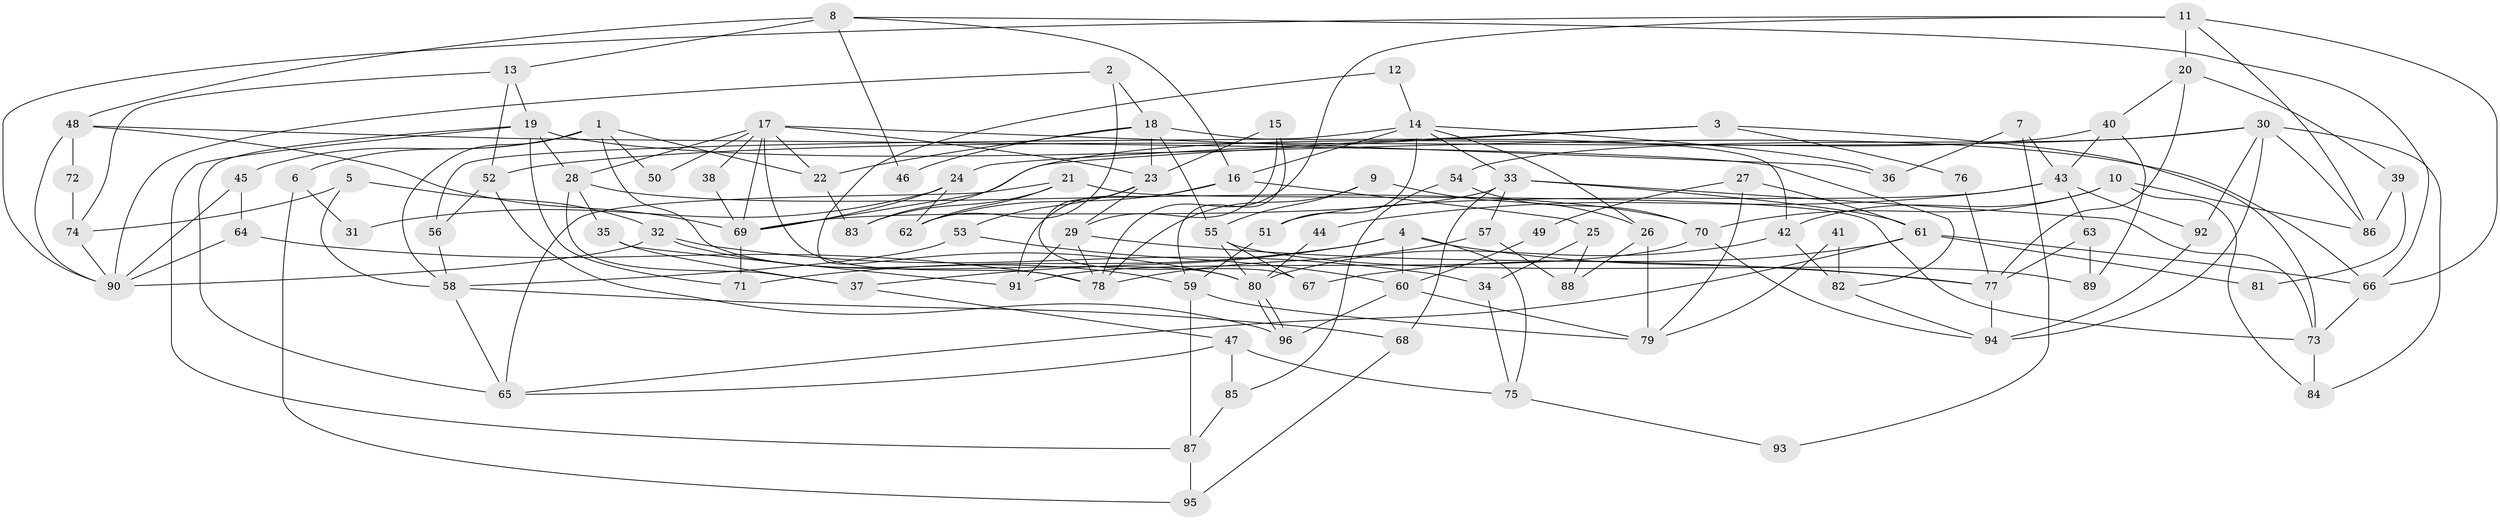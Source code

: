 // Generated by graph-tools (version 1.1) at 2025/02/03/09/25 03:02:11]
// undirected, 96 vertices, 192 edges
graph export_dot {
graph [start="1"]
  node [color=gray90,style=filled];
  1;
  2;
  3;
  4;
  5;
  6;
  7;
  8;
  9;
  10;
  11;
  12;
  13;
  14;
  15;
  16;
  17;
  18;
  19;
  20;
  21;
  22;
  23;
  24;
  25;
  26;
  27;
  28;
  29;
  30;
  31;
  32;
  33;
  34;
  35;
  36;
  37;
  38;
  39;
  40;
  41;
  42;
  43;
  44;
  45;
  46;
  47;
  48;
  49;
  50;
  51;
  52;
  53;
  54;
  55;
  56;
  57;
  58;
  59;
  60;
  61;
  62;
  63;
  64;
  65;
  66;
  67;
  68;
  69;
  70;
  71;
  72;
  73;
  74;
  75;
  76;
  77;
  78;
  79;
  80;
  81;
  82;
  83;
  84;
  85;
  86;
  87;
  88;
  89;
  90;
  91;
  92;
  93;
  94;
  95;
  96;
  1 -- 22;
  1 -- 80;
  1 -- 6;
  1 -- 45;
  1 -- 50;
  1 -- 58;
  2 -- 18;
  2 -- 90;
  2 -- 62;
  3 -- 24;
  3 -- 83;
  3 -- 73;
  3 -- 76;
  4 -- 71;
  4 -- 77;
  4 -- 37;
  4 -- 60;
  4 -- 75;
  5 -- 58;
  5 -- 74;
  5 -- 32;
  6 -- 95;
  6 -- 31;
  7 -- 36;
  7 -- 43;
  7 -- 93;
  8 -- 13;
  8 -- 66;
  8 -- 16;
  8 -- 46;
  8 -- 48;
  9 -- 55;
  9 -- 78;
  9 -- 26;
  10 -- 42;
  10 -- 70;
  10 -- 84;
  10 -- 86;
  11 -- 90;
  11 -- 86;
  11 -- 20;
  11 -- 66;
  11 -- 78;
  12 -- 80;
  12 -- 14;
  13 -- 19;
  13 -- 52;
  13 -- 74;
  14 -- 51;
  14 -- 33;
  14 -- 16;
  14 -- 26;
  14 -- 36;
  14 -- 56;
  15 -- 23;
  15 -- 29;
  15 -- 59;
  16 -- 25;
  16 -- 62;
  16 -- 91;
  17 -- 69;
  17 -- 78;
  17 -- 22;
  17 -- 23;
  17 -- 28;
  17 -- 36;
  17 -- 38;
  17 -- 50;
  18 -- 42;
  18 -- 23;
  18 -- 22;
  18 -- 46;
  18 -- 55;
  19 -- 65;
  19 -- 28;
  19 -- 66;
  19 -- 71;
  19 -- 87;
  20 -- 77;
  20 -- 39;
  20 -- 40;
  21 -- 73;
  21 -- 62;
  21 -- 65;
  21 -- 83;
  22 -- 83;
  23 -- 29;
  23 -- 53;
  23 -- 67;
  24 -- 69;
  24 -- 62;
  24 -- 31;
  25 -- 34;
  25 -- 88;
  26 -- 79;
  26 -- 88;
  27 -- 61;
  27 -- 79;
  27 -- 49;
  28 -- 37;
  28 -- 35;
  28 -- 70;
  29 -- 78;
  29 -- 77;
  29 -- 91;
  30 -- 54;
  30 -- 84;
  30 -- 52;
  30 -- 86;
  30 -- 92;
  30 -- 94;
  32 -- 59;
  32 -- 34;
  32 -- 90;
  33 -- 61;
  33 -- 73;
  33 -- 57;
  33 -- 68;
  33 -- 69;
  34 -- 75;
  35 -- 91;
  35 -- 37;
  37 -- 47;
  38 -- 69;
  39 -- 86;
  39 -- 81;
  40 -- 69;
  40 -- 43;
  40 -- 89;
  41 -- 79;
  41 -- 82;
  42 -- 82;
  42 -- 80;
  43 -- 92;
  43 -- 44;
  43 -- 51;
  43 -- 63;
  44 -- 80;
  45 -- 90;
  45 -- 64;
  47 -- 65;
  47 -- 75;
  47 -- 85;
  48 -- 90;
  48 -- 69;
  48 -- 72;
  48 -- 82;
  49 -- 60;
  51 -- 59;
  52 -- 96;
  52 -- 56;
  53 -- 58;
  53 -- 60;
  54 -- 85;
  54 -- 70;
  55 -- 67;
  55 -- 80;
  55 -- 89;
  56 -- 58;
  57 -- 88;
  57 -- 78;
  58 -- 65;
  58 -- 68;
  59 -- 79;
  59 -- 87;
  60 -- 79;
  60 -- 96;
  61 -- 65;
  61 -- 66;
  61 -- 67;
  61 -- 81;
  63 -- 89;
  63 -- 77;
  64 -- 78;
  64 -- 90;
  66 -- 73;
  68 -- 95;
  69 -- 71;
  70 -- 91;
  70 -- 94;
  72 -- 74;
  73 -- 84;
  74 -- 90;
  75 -- 93;
  76 -- 77;
  77 -- 94;
  80 -- 96;
  80 -- 96;
  82 -- 94;
  85 -- 87;
  87 -- 95;
  92 -- 94;
}
